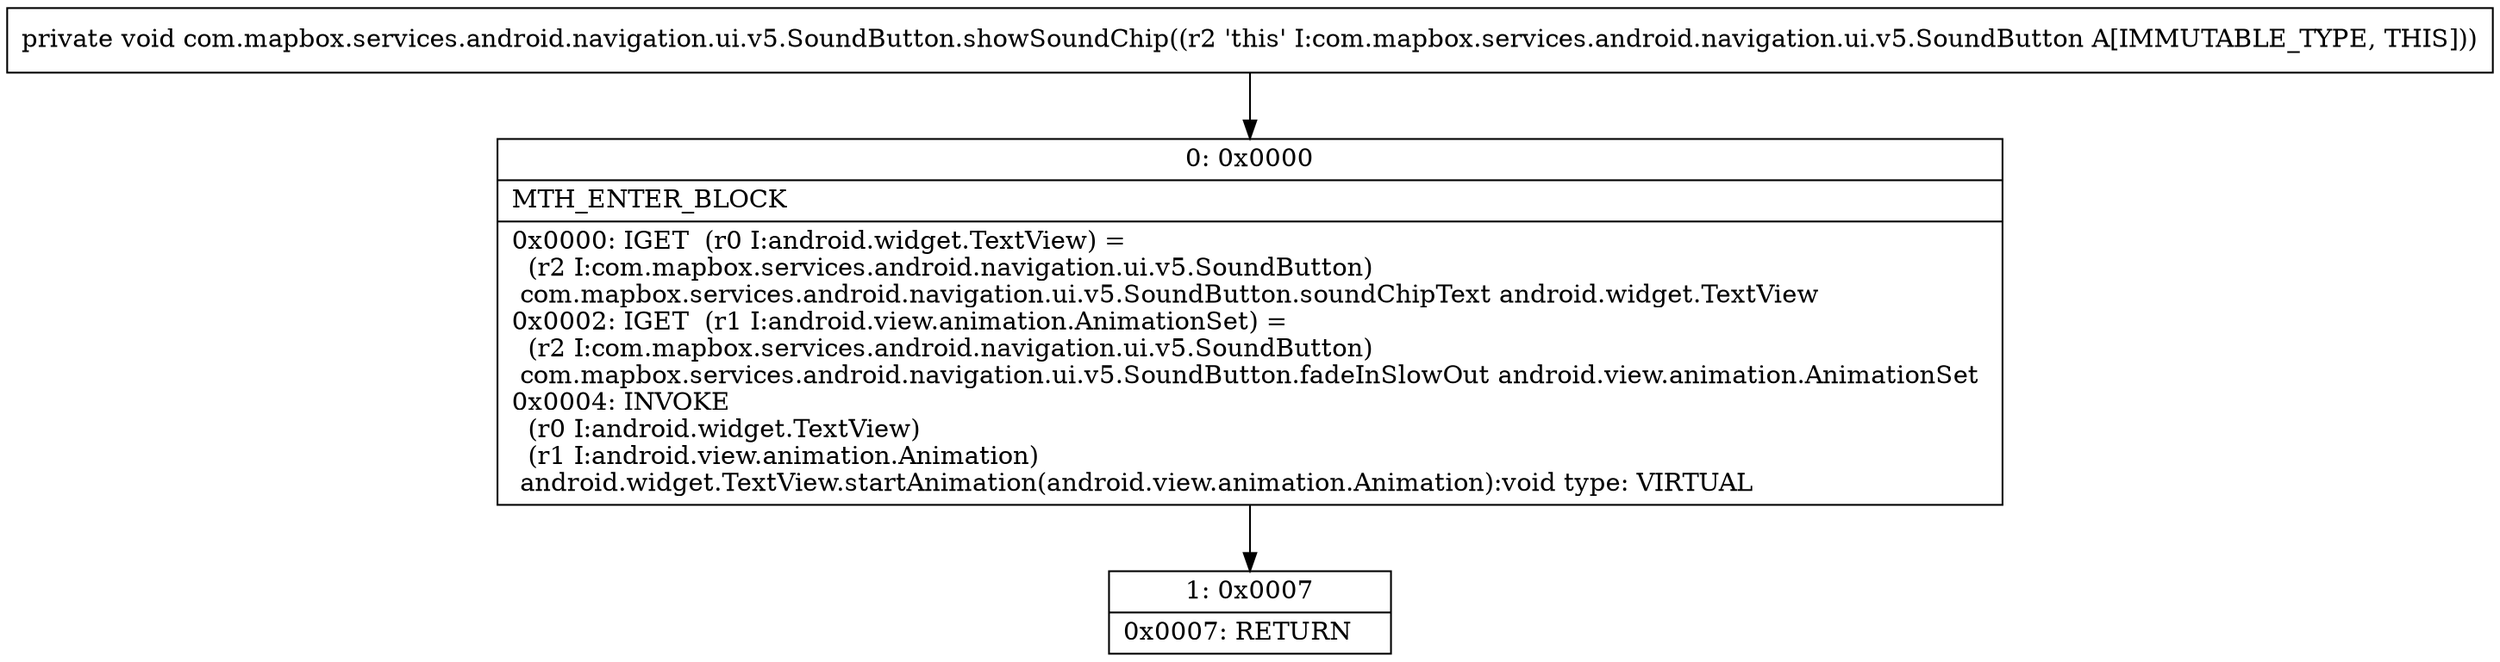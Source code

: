 digraph "CFG forcom.mapbox.services.android.navigation.ui.v5.SoundButton.showSoundChip()V" {
Node_0 [shape=record,label="{0\:\ 0x0000|MTH_ENTER_BLOCK\l|0x0000: IGET  (r0 I:android.widget.TextView) = \l  (r2 I:com.mapbox.services.android.navigation.ui.v5.SoundButton)\l com.mapbox.services.android.navigation.ui.v5.SoundButton.soundChipText android.widget.TextView \l0x0002: IGET  (r1 I:android.view.animation.AnimationSet) = \l  (r2 I:com.mapbox.services.android.navigation.ui.v5.SoundButton)\l com.mapbox.services.android.navigation.ui.v5.SoundButton.fadeInSlowOut android.view.animation.AnimationSet \l0x0004: INVOKE  \l  (r0 I:android.widget.TextView)\l  (r1 I:android.view.animation.Animation)\l android.widget.TextView.startAnimation(android.view.animation.Animation):void type: VIRTUAL \l}"];
Node_1 [shape=record,label="{1\:\ 0x0007|0x0007: RETURN   \l}"];
MethodNode[shape=record,label="{private void com.mapbox.services.android.navigation.ui.v5.SoundButton.showSoundChip((r2 'this' I:com.mapbox.services.android.navigation.ui.v5.SoundButton A[IMMUTABLE_TYPE, THIS])) }"];
MethodNode -> Node_0;
Node_0 -> Node_1;
}

